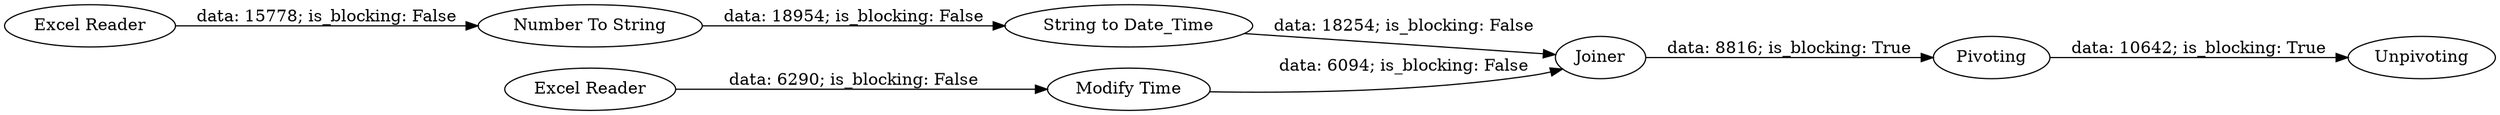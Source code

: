 digraph {
	"4333341929136548482_7" [label=Pivoting]
	"4333341929136548482_5" [label="String to Date_Time"]
	"4333341929136548482_6" [label=Joiner]
	"4333341929136548482_4" [label="Number To String"]
	"4333341929136548482_2" [label="Excel Reader"]
	"4333341929136548482_1" [label="Excel Reader"]
	"4333341929136548482_8" [label=Unpivoting]
	"4333341929136548482_3" [label="Modify Time"]
	"4333341929136548482_7" -> "4333341929136548482_8" [label="data: 10642; is_blocking: True"]
	"4333341929136548482_4" -> "4333341929136548482_5" [label="data: 18954; is_blocking: False"]
	"4333341929136548482_5" -> "4333341929136548482_6" [label="data: 18254; is_blocking: False"]
	"4333341929136548482_1" -> "4333341929136548482_3" [label="data: 6290; is_blocking: False"]
	"4333341929136548482_6" -> "4333341929136548482_7" [label="data: 8816; is_blocking: True"]
	"4333341929136548482_3" -> "4333341929136548482_6" [label="data: 6094; is_blocking: False"]
	"4333341929136548482_2" -> "4333341929136548482_4" [label="data: 15778; is_blocking: False"]
	rankdir=LR
}
